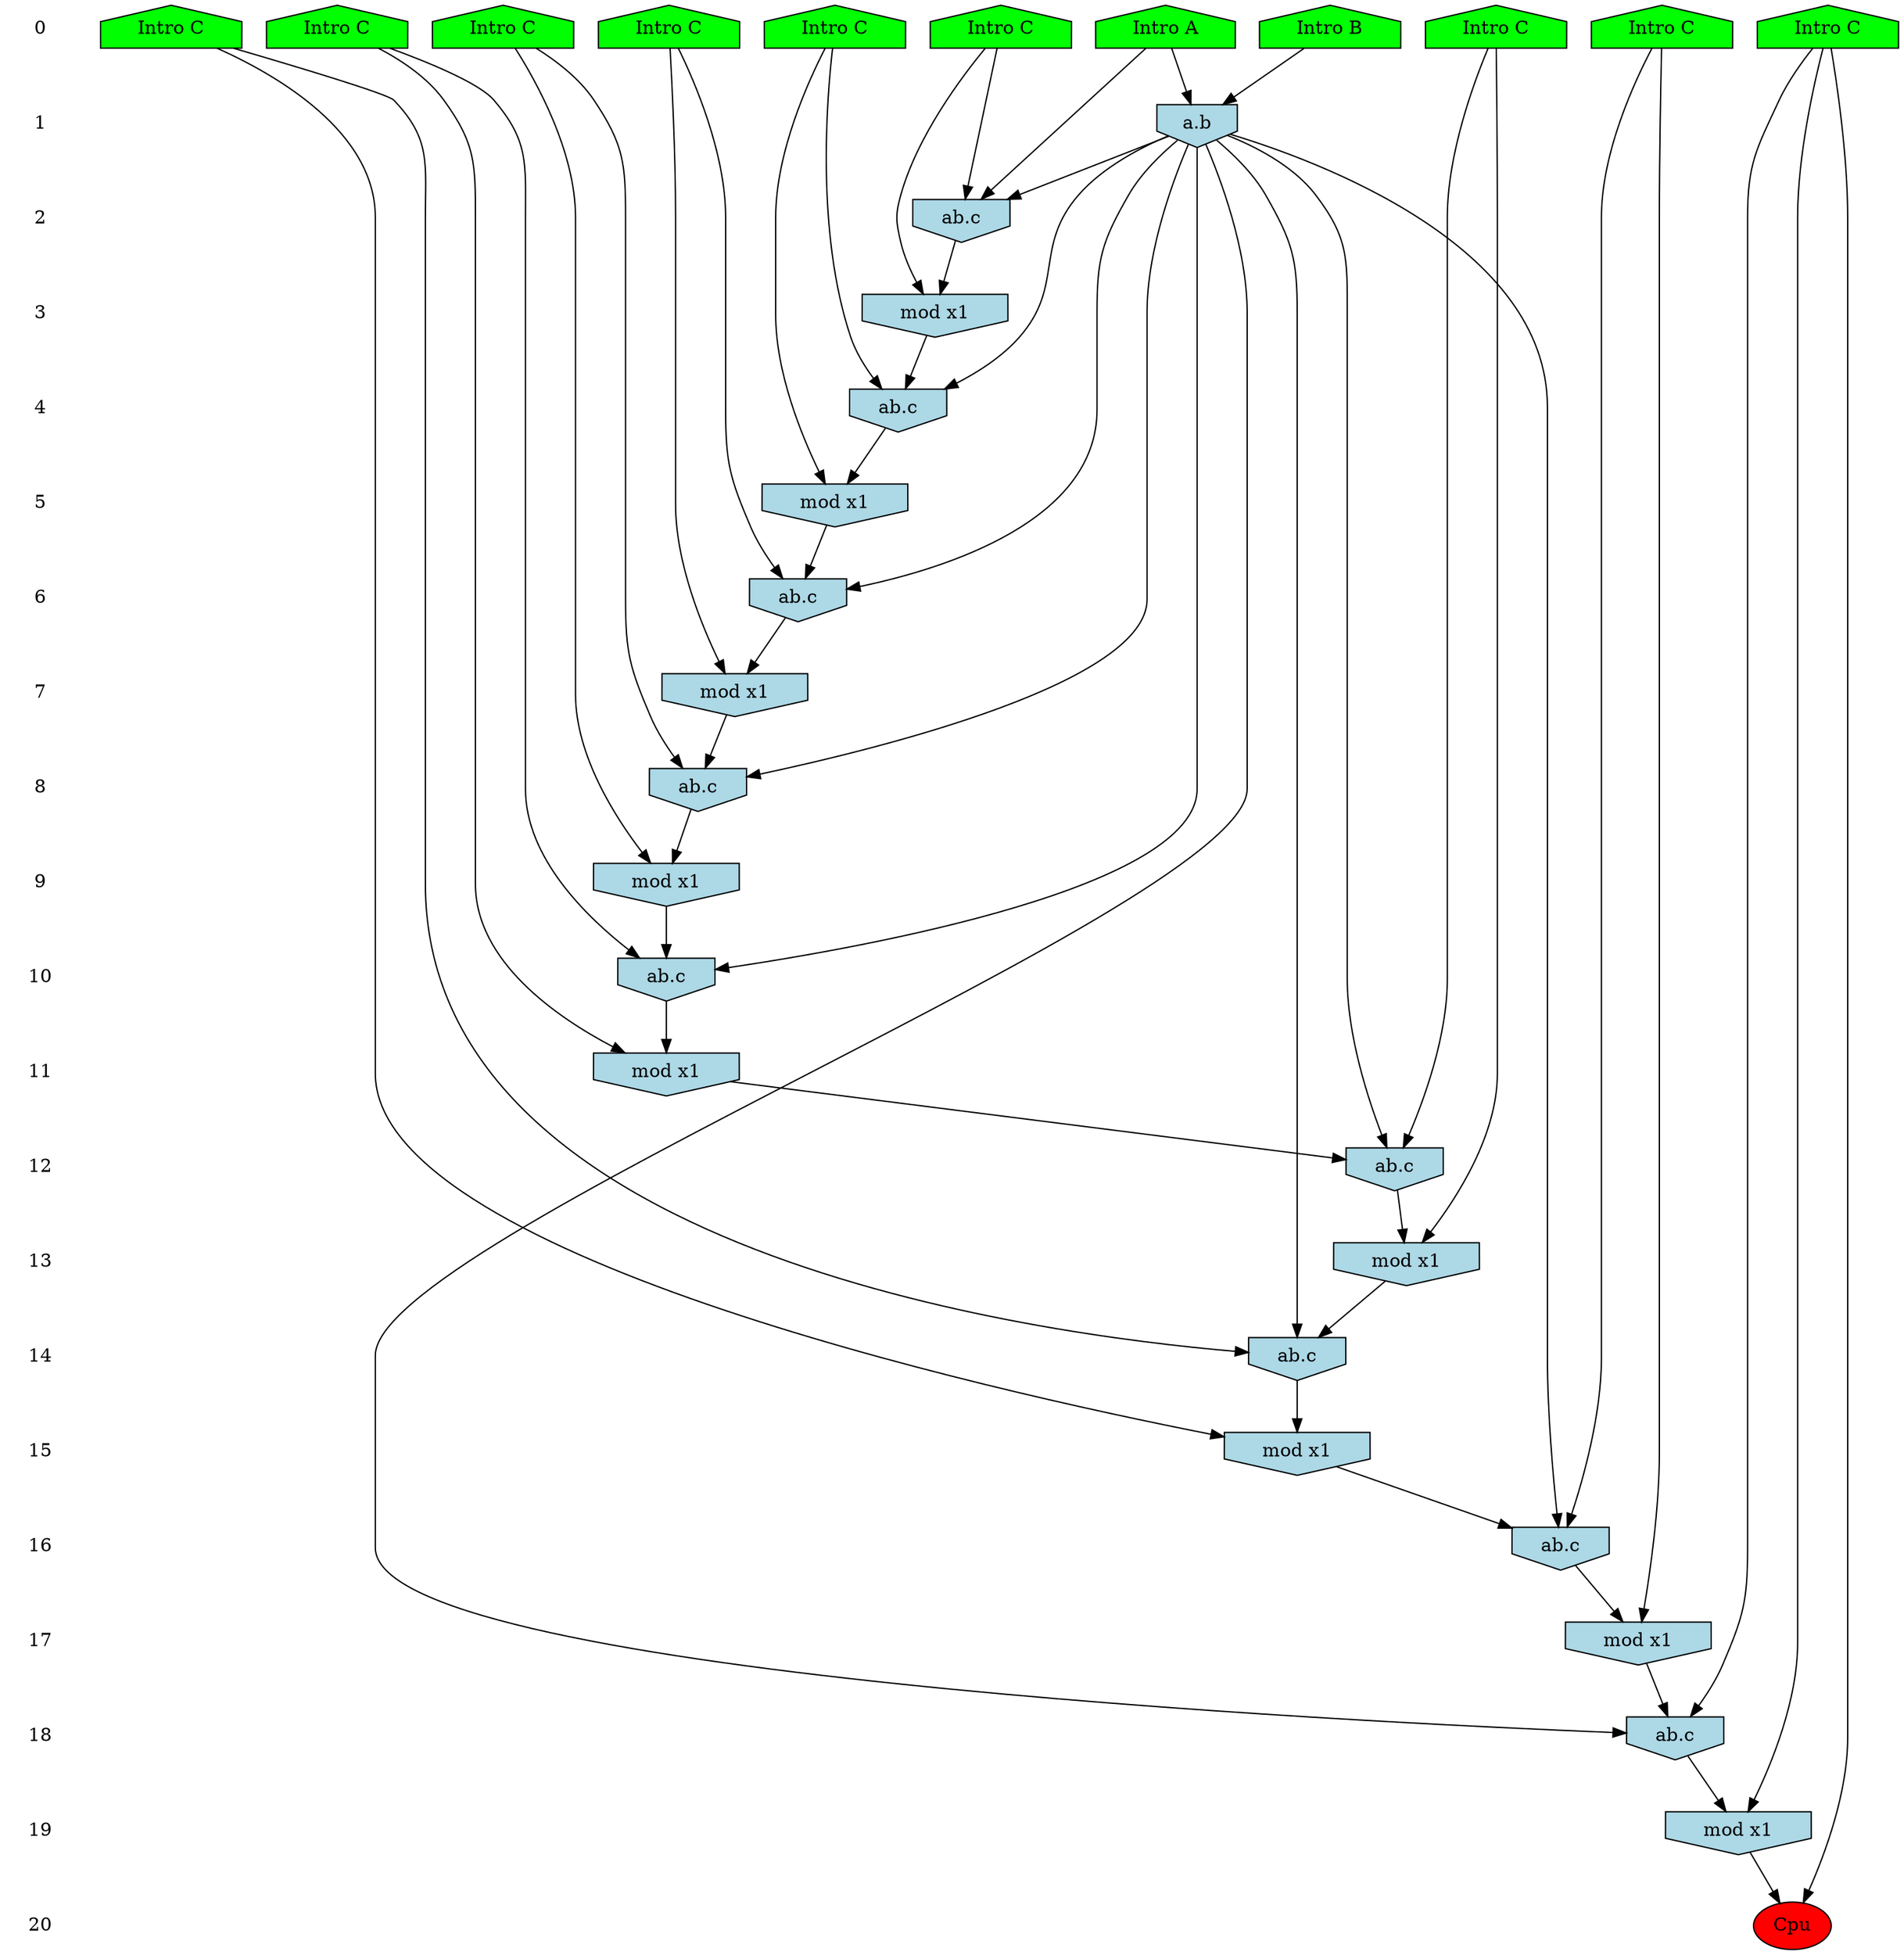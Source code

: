 /* Compression of 43 causal flows obtained in average at 1.757396E+01 t.u */
/* Compressed causal flows were: [1895;1922;2005;2356;2374;2489;2506;2559;2641;2749;2783;2926;2951;2971;2983;2990;3020;3030;3035;3066;3091;3118;3178;3203;3250;3254;3259;3272;3303;3319;3408;3492;3537;3566;3576;3614;3617;3717;3817;3856;3859;3907;3942] */
digraph G{
 ranksep=.5 ; 
{ rank = same ; "0" [shape=plaintext] ; node_1 [label ="Intro B", shape=house, style=filled, fillcolor=green] ;
node_2 [label ="Intro A", shape=house, style=filled, fillcolor=green] ;
node_3 [label ="Intro C", shape=house, style=filled, fillcolor=green] ;
node_4 [label ="Intro C", shape=house, style=filled, fillcolor=green] ;
node_5 [label ="Intro C", shape=house, style=filled, fillcolor=green] ;
node_6 [label ="Intro C", shape=house, style=filled, fillcolor=green] ;
node_7 [label ="Intro C", shape=house, style=filled, fillcolor=green] ;
node_8 [label ="Intro C", shape=house, style=filled, fillcolor=green] ;
node_9 [label ="Intro C", shape=house, style=filled, fillcolor=green] ;
node_10 [label ="Intro C", shape=house, style=filled, fillcolor=green] ;
node_11 [label ="Intro C", shape=house, style=filled, fillcolor=green] ;
}
{ rank = same ; "1" [shape=plaintext] ; node_12 [label="a.b", shape=invhouse, style=filled, fillcolor = lightblue] ;
}
{ rank = same ; "2" [shape=plaintext] ; node_13 [label="ab.c", shape=invhouse, style=filled, fillcolor = lightblue] ;
}
{ rank = same ; "3" [shape=plaintext] ; node_14 [label="mod x1", shape=invhouse, style=filled, fillcolor = lightblue] ;
}
{ rank = same ; "4" [shape=plaintext] ; node_15 [label="ab.c", shape=invhouse, style=filled, fillcolor = lightblue] ;
}
{ rank = same ; "5" [shape=plaintext] ; node_16 [label="mod x1", shape=invhouse, style=filled, fillcolor = lightblue] ;
}
{ rank = same ; "6" [shape=plaintext] ; node_17 [label="ab.c", shape=invhouse, style=filled, fillcolor = lightblue] ;
}
{ rank = same ; "7" [shape=plaintext] ; node_18 [label="mod x1", shape=invhouse, style=filled, fillcolor = lightblue] ;
}
{ rank = same ; "8" [shape=plaintext] ; node_19 [label="ab.c", shape=invhouse, style=filled, fillcolor = lightblue] ;
}
{ rank = same ; "9" [shape=plaintext] ; node_20 [label="mod x1", shape=invhouse, style=filled, fillcolor = lightblue] ;
}
{ rank = same ; "10" [shape=plaintext] ; node_21 [label="ab.c", shape=invhouse, style=filled, fillcolor = lightblue] ;
}
{ rank = same ; "11" [shape=plaintext] ; node_22 [label="mod x1", shape=invhouse, style=filled, fillcolor = lightblue] ;
}
{ rank = same ; "12" [shape=plaintext] ; node_23 [label="ab.c", shape=invhouse, style=filled, fillcolor = lightblue] ;
}
{ rank = same ; "13" [shape=plaintext] ; node_24 [label="mod x1", shape=invhouse, style=filled, fillcolor = lightblue] ;
}
{ rank = same ; "14" [shape=plaintext] ; node_25 [label="ab.c", shape=invhouse, style=filled, fillcolor = lightblue] ;
}
{ rank = same ; "15" [shape=plaintext] ; node_26 [label="mod x1", shape=invhouse, style=filled, fillcolor = lightblue] ;
}
{ rank = same ; "16" [shape=plaintext] ; node_27 [label="ab.c", shape=invhouse, style=filled, fillcolor = lightblue] ;
}
{ rank = same ; "17" [shape=plaintext] ; node_28 [label="mod x1", shape=invhouse, style=filled, fillcolor = lightblue] ;
}
{ rank = same ; "18" [shape=plaintext] ; node_29 [label="ab.c", shape=invhouse, style=filled, fillcolor = lightblue] ;
}
{ rank = same ; "19" [shape=plaintext] ; node_30 [label="mod x1", shape=invhouse, style=filled, fillcolor = lightblue] ;
}
{ rank = same ; "20" [shape=plaintext] ; node_31 [label ="Cpu", style=filled, fillcolor=red] ;
}
"0" -> "1" [style="invis"]; 
"1" -> "2" [style="invis"]; 
"2" -> "3" [style="invis"]; 
"3" -> "4" [style="invis"]; 
"4" -> "5" [style="invis"]; 
"5" -> "6" [style="invis"]; 
"6" -> "7" [style="invis"]; 
"7" -> "8" [style="invis"]; 
"8" -> "9" [style="invis"]; 
"9" -> "10" [style="invis"]; 
"10" -> "11" [style="invis"]; 
"11" -> "12" [style="invis"]; 
"12" -> "13" [style="invis"]; 
"13" -> "14" [style="invis"]; 
"14" -> "15" [style="invis"]; 
"15" -> "16" [style="invis"]; 
"16" -> "17" [style="invis"]; 
"17" -> "18" [style="invis"]; 
"18" -> "19" [style="invis"]; 
"19" -> "20" [style="invis"]; 
node_1 -> node_12
node_2 -> node_12
node_2 -> node_13
node_7 -> node_13
node_12 -> node_13
node_7 -> node_14
node_13 -> node_14
node_11 -> node_15
node_12 -> node_15
node_14 -> node_15
node_11 -> node_16
node_15 -> node_16
node_4 -> node_17
node_12 -> node_17
node_16 -> node_17
node_4 -> node_18
node_17 -> node_18
node_5 -> node_19
node_12 -> node_19
node_18 -> node_19
node_5 -> node_20
node_19 -> node_20
node_3 -> node_21
node_12 -> node_21
node_20 -> node_21
node_3 -> node_22
node_21 -> node_22
node_6 -> node_23
node_12 -> node_23
node_22 -> node_23
node_6 -> node_24
node_23 -> node_24
node_10 -> node_25
node_12 -> node_25
node_24 -> node_25
node_10 -> node_26
node_25 -> node_26
node_8 -> node_27
node_12 -> node_27
node_26 -> node_27
node_8 -> node_28
node_27 -> node_28
node_9 -> node_29
node_12 -> node_29
node_28 -> node_29
node_9 -> node_30
node_29 -> node_30
node_9 -> node_31
node_30 -> node_31
}
/*
 Dot generation time: 0.000164
*/